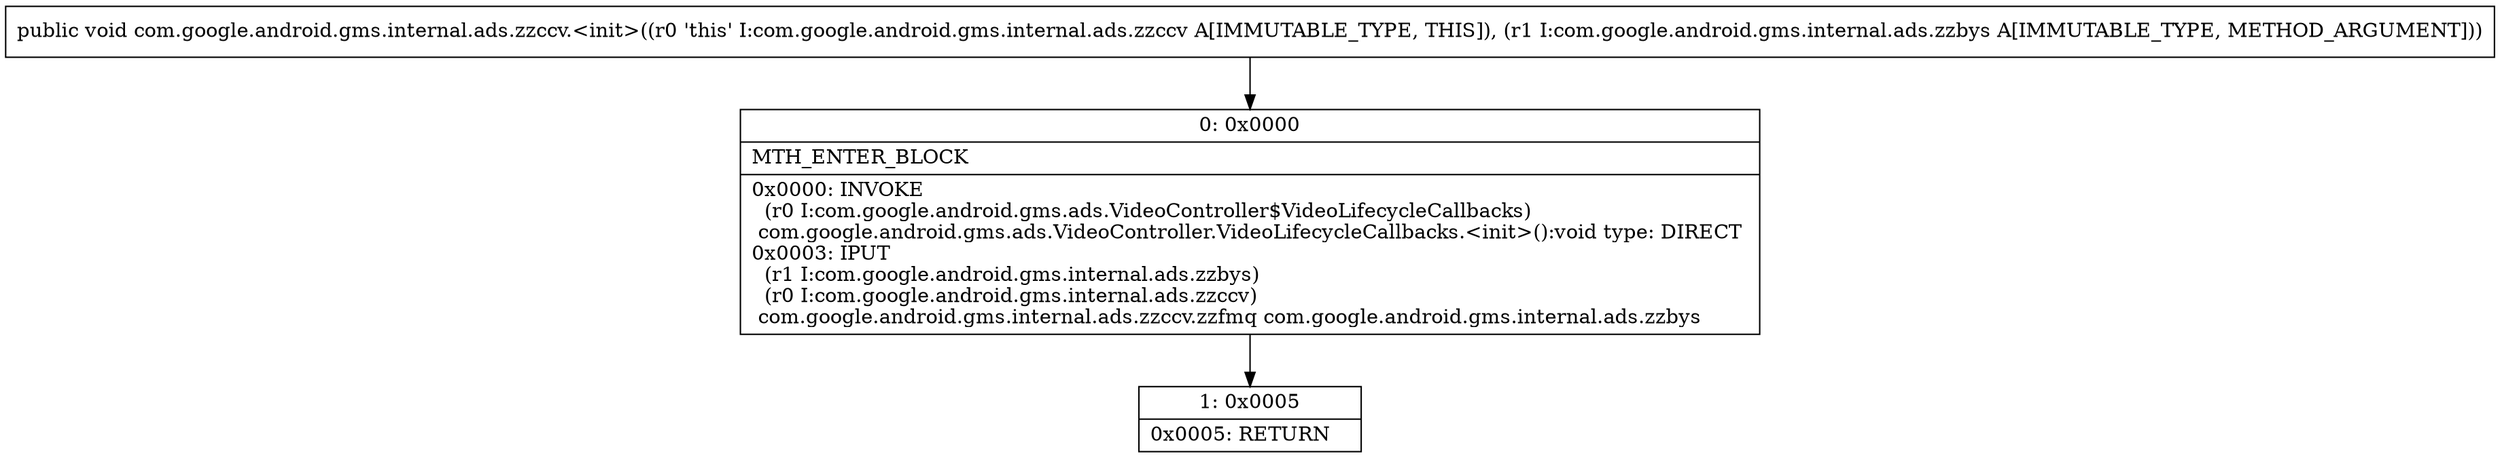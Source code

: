 digraph "CFG forcom.google.android.gms.internal.ads.zzccv.\<init\>(Lcom\/google\/android\/gms\/internal\/ads\/zzbys;)V" {
Node_0 [shape=record,label="{0\:\ 0x0000|MTH_ENTER_BLOCK\l|0x0000: INVOKE  \l  (r0 I:com.google.android.gms.ads.VideoController$VideoLifecycleCallbacks)\l com.google.android.gms.ads.VideoController.VideoLifecycleCallbacks.\<init\>():void type: DIRECT \l0x0003: IPUT  \l  (r1 I:com.google.android.gms.internal.ads.zzbys)\l  (r0 I:com.google.android.gms.internal.ads.zzccv)\l com.google.android.gms.internal.ads.zzccv.zzfmq com.google.android.gms.internal.ads.zzbys \l}"];
Node_1 [shape=record,label="{1\:\ 0x0005|0x0005: RETURN   \l}"];
MethodNode[shape=record,label="{public void com.google.android.gms.internal.ads.zzccv.\<init\>((r0 'this' I:com.google.android.gms.internal.ads.zzccv A[IMMUTABLE_TYPE, THIS]), (r1 I:com.google.android.gms.internal.ads.zzbys A[IMMUTABLE_TYPE, METHOD_ARGUMENT])) }"];
MethodNode -> Node_0;
Node_0 -> Node_1;
}

